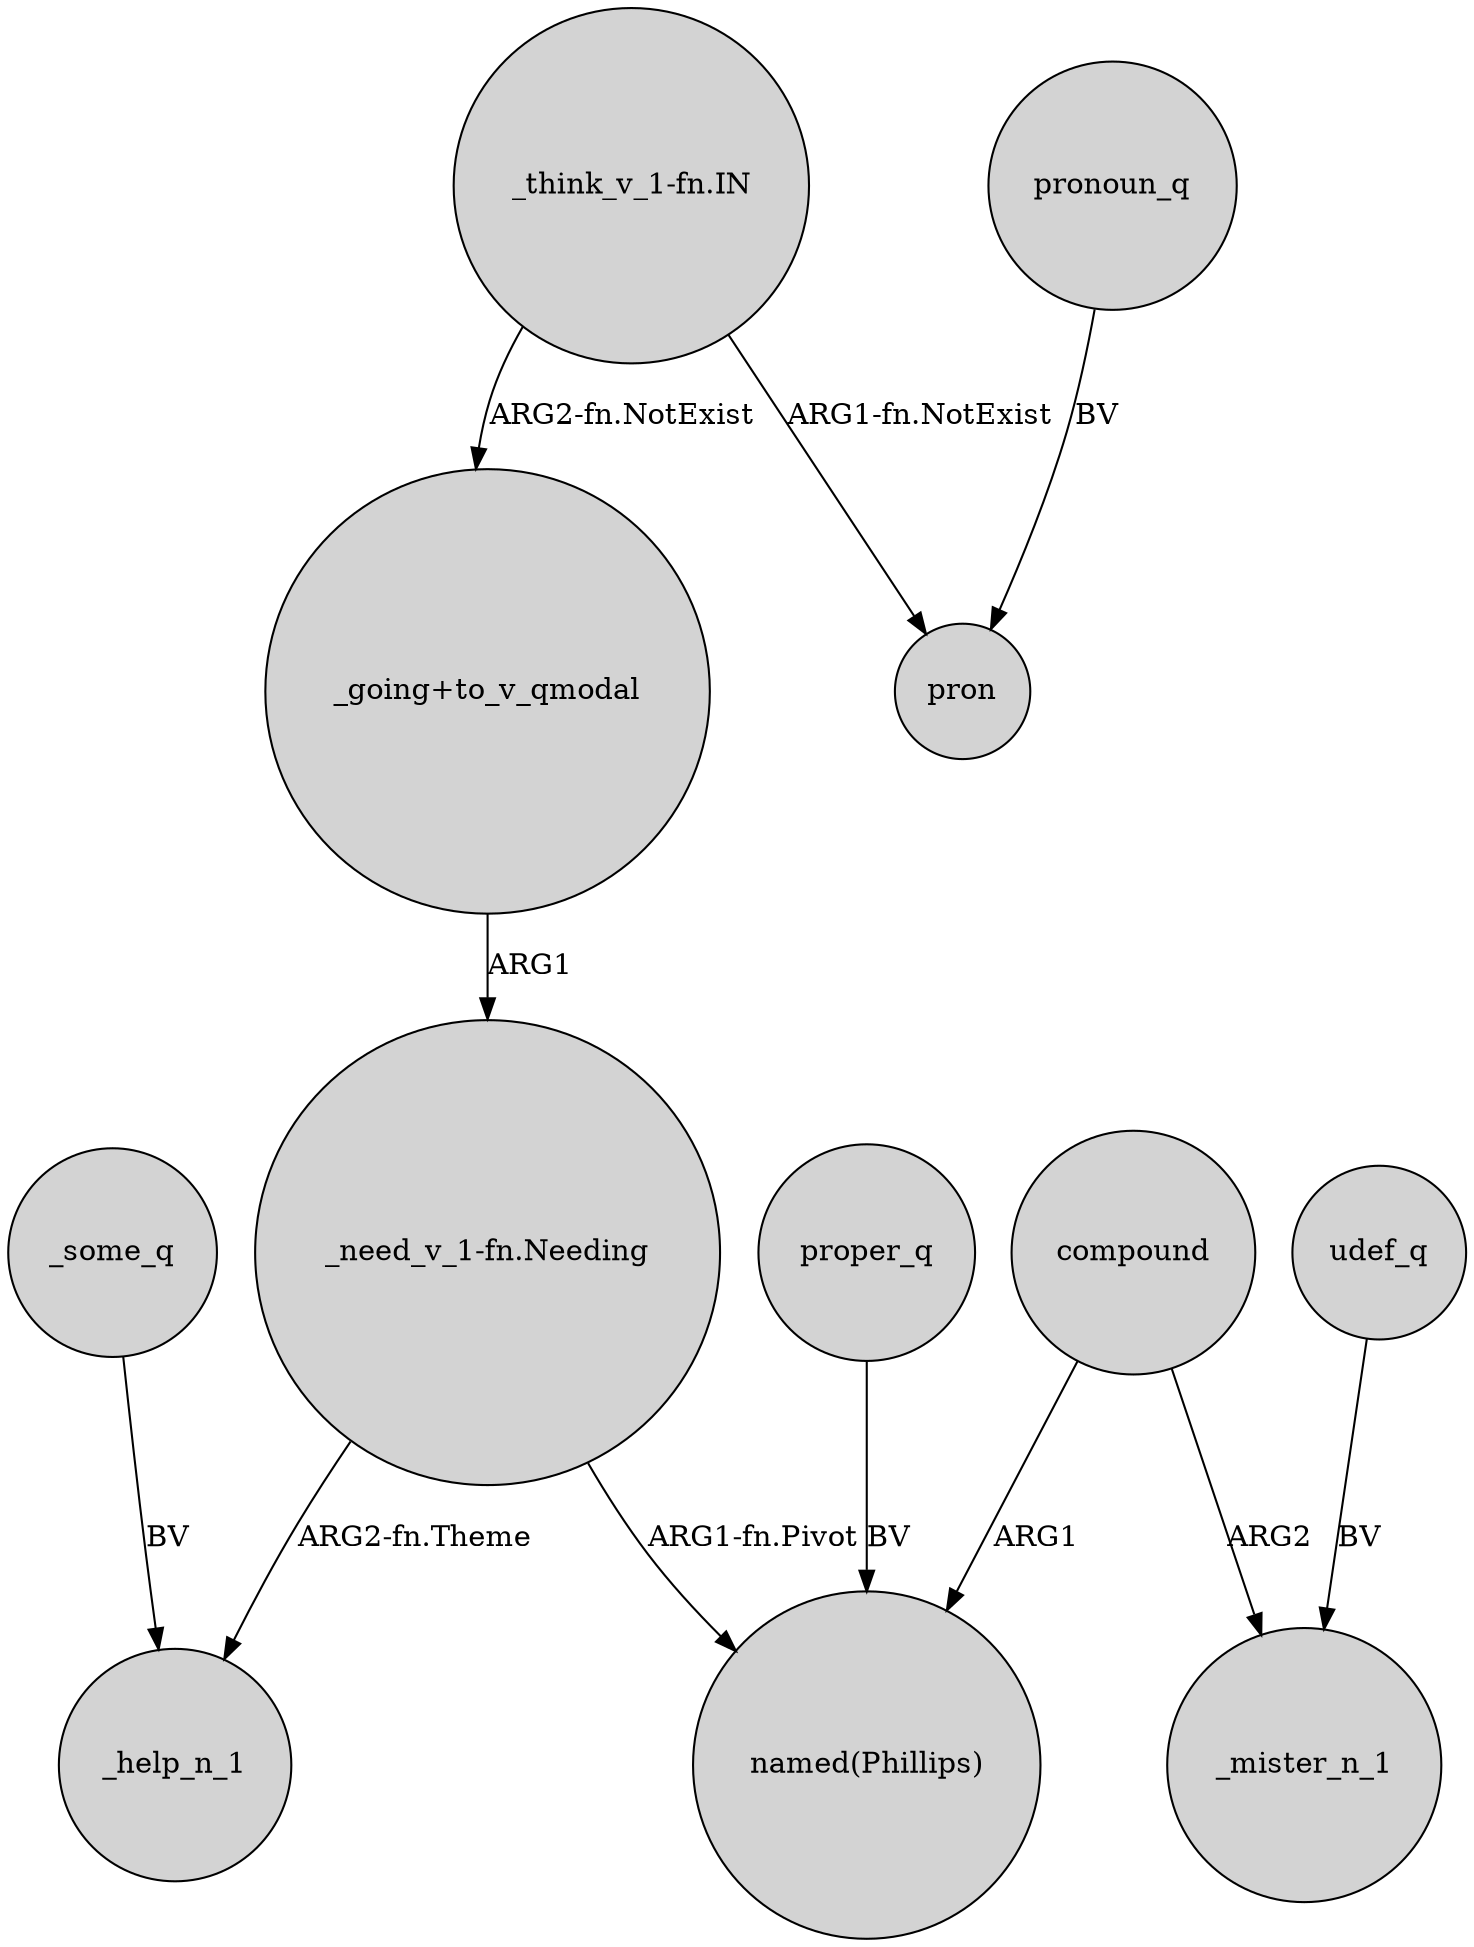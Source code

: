 digraph {
	node [shape=circle style=filled]
	"_think_v_1-fn.IN" -> "_going+to_v_qmodal" [label="ARG2-fn.NotExist"]
	udef_q -> _mister_n_1 [label=BV]
	"_need_v_1-fn.Needing" -> "named(Phillips)" [label="ARG1-fn.Pivot"]
	compound -> "named(Phillips)" [label=ARG1]
	"_think_v_1-fn.IN" -> pron [label="ARG1-fn.NotExist"]
	"_need_v_1-fn.Needing" -> _help_n_1 [label="ARG2-fn.Theme"]
	"_going+to_v_qmodal" -> "_need_v_1-fn.Needing" [label=ARG1]
	_some_q -> _help_n_1 [label=BV]
	proper_q -> "named(Phillips)" [label=BV]
	compound -> _mister_n_1 [label=ARG2]
	pronoun_q -> pron [label=BV]
}
